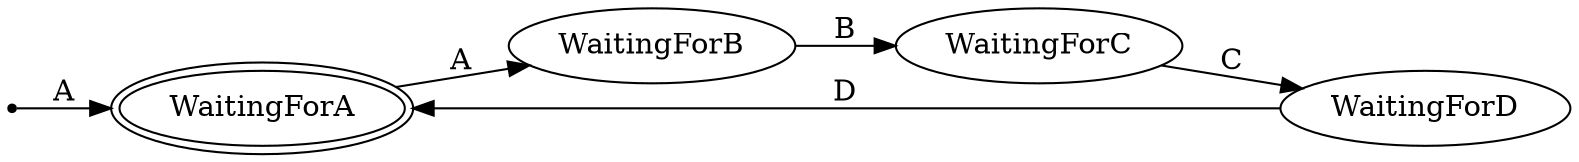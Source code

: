 digraph abcdStar {
    rankdir="LR"

    init -> WaitingForA -> WaitingForB [label=A]
    WaitingForB -> WaitingForC [label=B]
    WaitingForC -> WaitingForD [label=C]
    WaitingForD -> WaitingForA [label=D]
    WaitingForA [peripheries=2]
    WaitingForB
    WaitingForC
    WaitingForD
    init [shape=point, label=""]
}

